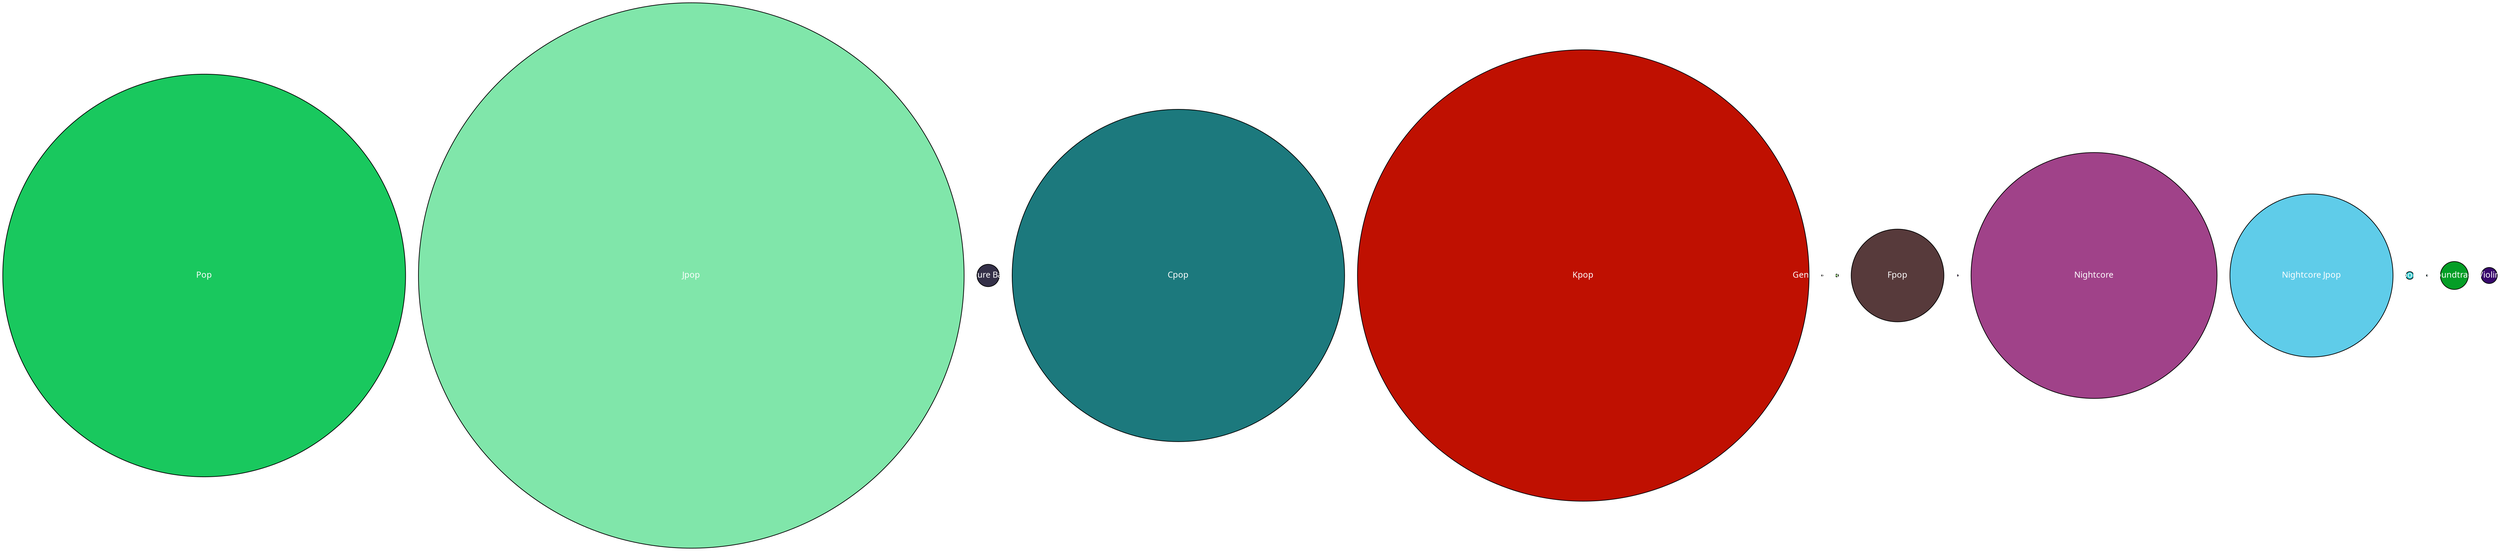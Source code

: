 digraph G {
0 [fontname="Gulim", fontsize=12, fontcolor="#FFFFFFFF", shape=circle, style=filled, label="Pop",  fixedsize=true, height=8.025, width=8.025, color="#000000FF", fillcolor="#19C85EFF", tooltip="Genre : Pop", comment="Pop"];
1 [fontname="Gulim", fontsize=12, fontcolor="#FFFFFFFF", shape=circle, style=filled, label="Jpop",  fixedsize=true, height=10.875, width=10.875, color="#000000FF", fillcolor="#80E6AAFF", tooltip="Genre : Jpop", comment="Jpop"];
2 [fontname="Gulim", fontsize=12, fontcolor="#FFFFFFFF", shape=circle, style=filled, label="Future Bass",  fixedsize=true, height=0.45, width=0.45, color="#000000FF", fillcolor="#343048FF", tooltip="Genre : Future Bass", comment="Future Bass"];
3 [fontname="Gulim", fontsize=12, fontcolor="#FFFFFFFF", shape=circle, style=filled, label="Cpop",  fixedsize=true, height=6.625, width=6.625, color="#000000FF", fillcolor="#1C797DFF", tooltip="Genre : Cpop", comment="Cpop"];
4 [fontname="Gulim", fontsize=12, fontcolor="#FFFFFFFF", shape=circle, style=filled, label="Kpop",  fixedsize=true, height=9, width=9, color="#000000FF", fillcolor="#BF1001FF", tooltip="Genre : Kpop", comment="Kpop"];
5 [fontname="Gulim", fontsize=12, fontcolor="#FFFFFFFF", shape=circle, style=filled, label="Genre Inconnu",  fixedsize=true, height=0.025, width=0.025, color="#000000FF", fillcolor="#CDCBB6FF", tooltip="Genre : Genre Inconnu", comment="Genre Inconnu"];
6 [fontname="Gulim", fontsize=12, fontcolor="#FFFFFFFF", shape=circle, style=filled, label="Spop",  fixedsize=true, height=0.05, width=0.05, color="#000000FF", fillcolor="#5AB235FF", tooltip="Genre : Spop", comment="Spop"];
7 [fontname="Gulim", fontsize=12, fontcolor="#FFFFFFFF", shape=circle, style=filled, label="Fpop",  fixedsize=true, height=1.85, width=1.85, color="#000000FF", fillcolor="#573A3BFF", tooltip="Genre : Fpop", comment="Fpop"];
8 [fontname="Gulim", fontsize=12, fontcolor="#FFFFFFFF", shape=circle, style=filled, label="Ipop",  fixedsize=true, height=0.025, width=0.025, color="#000000FF", fillcolor="#C286E2FF", tooltip="Genre : Ipop", comment="Ipop"];
9 [fontname="Gulim", fontsize=12, fontcolor="#FFFFFFFF", shape=circle, style=filled, label="Nightcore",  fixedsize=true, height=4.9, width=4.9, color="#000000FF", fillcolor="#A04289FF", tooltip="Genre : Nightcore", comment="Nightcore"];
10 [fontname="Gulim", fontsize=12, fontcolor="#FFFFFFFF", shape=circle, style=filled, label="Nightcore Jpop",  fixedsize=true, height=3.25, width=3.25, color="#000000FF", fillcolor="#5FCCE9FF", tooltip="Genre : Nightcore Jpop", comment="Nightcore Jpop"];
11 [fontname="Gulim", fontsize=12, fontcolor="#FFFFFFFF", shape=circle, style=filled, label="pok",  fixedsize=true, height=0.15, width=0.15, color="#000000FF", fillcolor="#2EC5CAFF", tooltip="Genre : pok", comment="pok"];
12 [fontname="Gulim", fontsize=12, fontcolor="#FFFFFFFF", shape=circle, style=filled, label="PPop",  fixedsize=true, height=0.025, width=0.025, color="#000000FF", fillcolor="#4FA9B5FF", tooltip="Genre : PPop", comment="PPop"];
13 [fontname="Gulim", fontsize=12, fontcolor="#FFFFFFFF", shape=circle, style=filled, label="Soundtrack",  fixedsize=true, height=0.55, width=0.55, color="#000000FF", fillcolor="#049E26FF", tooltip="Genre : Soundtrack", comment="Soundtrack"];
14 [fontname="Gulim", fontsize=12, fontcolor="#FFFFFFFF", shape=circle, style=filled, label="Violin",  fixedsize=true, height=0.325, width=0.325, color="#000000FF", fillcolor="#38096CFF", tooltip="Genre : Violin", comment="Violin"];
}
